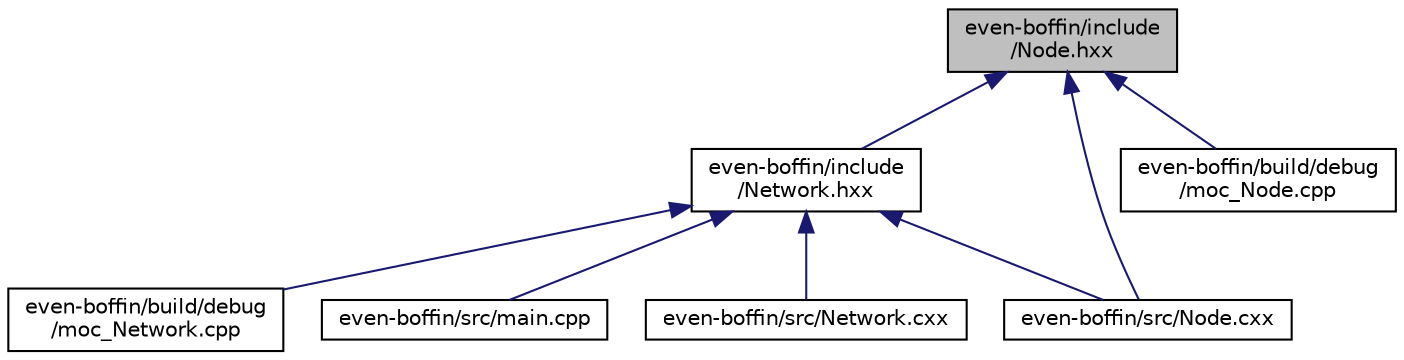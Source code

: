 digraph "even-boffin/include/Node.hxx"
{
  edge [fontname="Helvetica",fontsize="10",labelfontname="Helvetica",labelfontsize="10"];
  node [fontname="Helvetica",fontsize="10",shape=record];
  Node75 [label="even-boffin/include\l/Node.hxx",height=0.2,width=0.4,color="black", fillcolor="grey75", style="filled", fontcolor="black"];
  Node75 -> Node76 [dir="back",color="midnightblue",fontsize="10",style="solid"];
  Node76 [label="even-boffin/include\l/Network.hxx",height=0.2,width=0.4,color="black", fillcolor="white", style="filled",URL="$_network_8hxx.html"];
  Node76 -> Node77 [dir="back",color="midnightblue",fontsize="10",style="solid"];
  Node77 [label="even-boffin/build/debug\l/moc_Network.cpp",height=0.2,width=0.4,color="black", fillcolor="white", style="filled",URL="$moc___network_8cpp_source.html"];
  Node76 -> Node78 [dir="back",color="midnightblue",fontsize="10",style="solid"];
  Node78 [label="even-boffin/src/main.cpp",height=0.2,width=0.4,color="black", fillcolor="white", style="filled",URL="$even-boffin_2src_2main_8cpp_source.html"];
  Node76 -> Node79 [dir="back",color="midnightblue",fontsize="10",style="solid"];
  Node79 [label="even-boffin/src/Network.cxx",height=0.2,width=0.4,color="black", fillcolor="white", style="filled",URL="$_network_8cxx.html"];
  Node76 -> Node80 [dir="back",color="midnightblue",fontsize="10",style="solid"];
  Node80 [label="even-boffin/src/Node.cxx",height=0.2,width=0.4,color="black", fillcolor="white", style="filled",URL="$_node_8cxx.html"];
  Node75 -> Node81 [dir="back",color="midnightblue",fontsize="10",style="solid"];
  Node81 [label="even-boffin/build/debug\l/moc_Node.cpp",height=0.2,width=0.4,color="black", fillcolor="white", style="filled",URL="$moc___node_8cpp_source.html"];
  Node75 -> Node80 [dir="back",color="midnightblue",fontsize="10",style="solid"];
}
